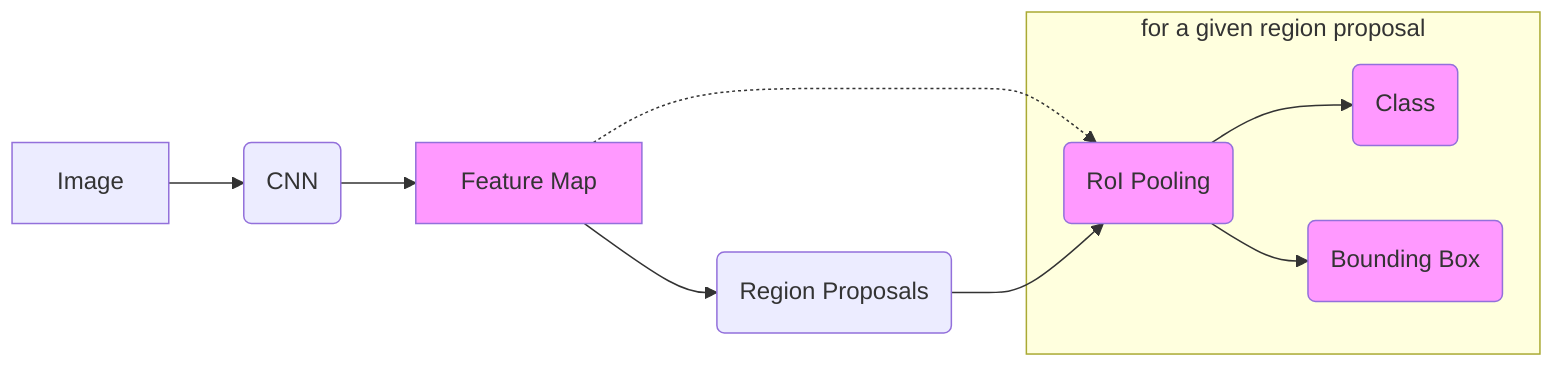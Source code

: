 graph LR

%% ...::: NODES :::...

input[Image]
cnn(CNN)
feature_map[Feature Map]
rpn(Region Proposals)
roi(RoI Pooling)

clas(Class)
bounding_box(Bounding Box)

%% ...::: STYLING :::...

%% style input fill:#bddaff,stroke:#4294ff
style roi fill:#f9f
style feature_map fill:#f9f
style clas fill:#f9f
style bounding_box fill:#f9f

%% ...::: FLOWS :::...

input-->cnn
cnn-->feature_map
feature_map-->rpn

feature_map-.->roi
rpn-->roi
subgraph for a given region proposal
  roi-->clas
  roi-->bounding_box
end